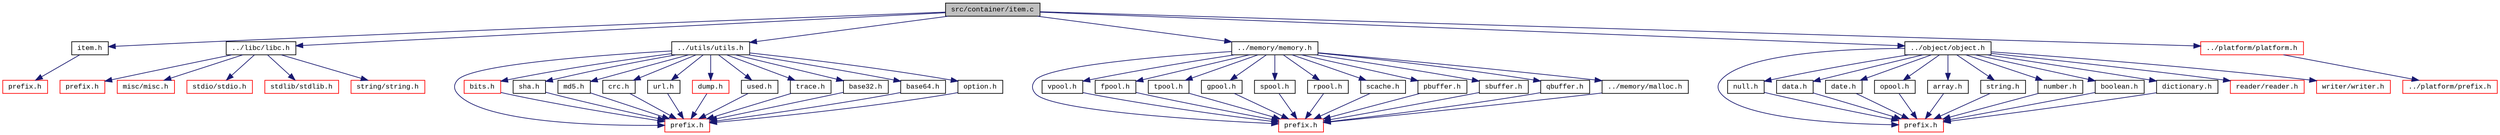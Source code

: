 digraph "src/container/item.c"
{
  edge [fontname="CourierNew",fontsize="10",labelfontname="CourierNew",labelfontsize="10"];
  node [fontname="CourierNew",fontsize="10",shape=record];
  Node1 [label="src/container/item.c",height=0.2,width=0.4,color="black", fillcolor="grey75", style="filled" fontcolor="black"];
  Node1 -> Node2 [color="midnightblue",fontsize="10",style="solid",fontname="CourierNew"];
  Node2 [label="item.h",height=0.2,width=0.4,color="black", fillcolor="white", style="filled",URL="$df/d1f/item_8h.html"];
  Node2 -> Node3 [color="midnightblue",fontsize="10",style="solid",fontname="CourierNew"];
  Node3 [label="prefix.h",height=0.2,width=0.4,color="red", fillcolor="white", style="filled",URL="$d9/d38/container_2prefix_8h_source.html"];
  Node1 -> Node4 [color="midnightblue",fontsize="10",style="solid",fontname="CourierNew"];
  Node4 [label="../libc/libc.h",height=0.2,width=0.4,color="black", fillcolor="white", style="filled",URL="$db/dc8/libc_8h.html"];
  Node4 -> Node5 [color="midnightblue",fontsize="10",style="solid",fontname="CourierNew"];
  Node5 [label="prefix.h",height=0.2,width=0.4,color="red", fillcolor="white", style="filled",URL="$d4/df0/libc_2prefix_8h_source.html"];
  Node4 -> Node6 [color="midnightblue",fontsize="10",style="solid",fontname="CourierNew"];
  Node6 [label="misc/misc.h",height=0.2,width=0.4,color="red", fillcolor="white", style="filled",URL="$d4/d08/misc_8h.html"];
  Node4 -> Node7 [color="midnightblue",fontsize="10",style="solid",fontname="CourierNew"];
  Node7 [label="stdio/stdio.h",height=0.2,width=0.4,color="red", fillcolor="white", style="filled",URL="$d6/dd1/stdio_8h.html"];
  Node4 -> Node8 [color="midnightblue",fontsize="10",style="solid",fontname="CourierNew"];
  Node8 [label="stdlib/stdlib.h",height=0.2,width=0.4,color="red", fillcolor="white", style="filled",URL="$dc/d9c/stdlib_8h.html"];
  Node4 -> Node9 [color="midnightblue",fontsize="10",style="solid",fontname="CourierNew"];
  Node9 [label="string/string.h",height=0.2,width=0.4,color="red", fillcolor="white", style="filled",URL="$da/d52/libc_2string_2string_8h_source.html"];
  Node1 -> Node10 [color="midnightblue",fontsize="10",style="solid",fontname="CourierNew"];
  Node10 [label="../utils/utils.h",height=0.2,width=0.4,color="black", fillcolor="white", style="filled",URL="$de/d2f/utils_2utils_8h_source.html"];
  Node10 -> Node11 [color="midnightblue",fontsize="10",style="solid",fontname="CourierNew"];
  Node11 [label="prefix.h",height=0.2,width=0.4,color="red", fillcolor="white", style="filled",URL="$de/d60/utils_2prefix_8h_source.html"];
  Node10 -> Node12 [color="midnightblue",fontsize="10",style="solid",fontname="CourierNew"];
  Node12 [label="bits.h",height=0.2,width=0.4,color="red", fillcolor="white", style="filled",URL="$df/db9/bits_8h_source.html"];
  Node12 -> Node11 [color="midnightblue",fontsize="10",style="solid",fontname="CourierNew"];
  Node10 -> Node13 [color="midnightblue",fontsize="10",style="solid",fontname="CourierNew"];
  Node13 [label="sha.h",height=0.2,width=0.4,color="black", fillcolor="white", style="filled",URL="$d9/d61/sha_8h.html"];
  Node13 -> Node11 [color="midnightblue",fontsize="10",style="solid",fontname="CourierNew"];
  Node10 -> Node14 [color="midnightblue",fontsize="10",style="solid",fontname="CourierNew"];
  Node14 [label="md5.h",height=0.2,width=0.4,color="black", fillcolor="white", style="filled",URL="$da/db0/md5_8h.html"];
  Node14 -> Node11 [color="midnightblue",fontsize="10",style="solid",fontname="CourierNew"];
  Node10 -> Node15 [color="midnightblue",fontsize="10",style="solid",fontname="CourierNew"];
  Node15 [label="crc.h",height=0.2,width=0.4,color="black", fillcolor="white", style="filled",URL="$dc/de6/crc_8h_source.html"];
  Node15 -> Node11 [color="midnightblue",fontsize="10",style="solid",fontname="CourierNew"];
  Node10 -> Node16 [color="midnightblue",fontsize="10",style="solid",fontname="CourierNew"];
  Node16 [label="url.h",height=0.2,width=0.4,color="black", fillcolor="white", style="filled",URL="$de/d6c/utils_2url_8h_source.html"];
  Node16 -> Node11 [color="midnightblue",fontsize="10",style="solid",fontname="CourierNew"];
  Node10 -> Node17 [color="midnightblue",fontsize="10",style="solid",fontname="CourierNew"];
  Node17 [label="dump.h",height=0.2,width=0.4,color="red", fillcolor="white", style="filled",URL="$d5/de5/dump_8h.html"];
  Node17 -> Node11 [color="midnightblue",fontsize="10",style="solid",fontname="CourierNew"];
  Node10 -> Node18 [color="midnightblue",fontsize="10",style="solid",fontname="CourierNew"];
  Node18 [label="used.h",height=0.2,width=0.4,color="black", fillcolor="white", style="filled",URL="$d4/d2b/used_8h.html"];
  Node18 -> Node11 [color="midnightblue",fontsize="10",style="solid",fontname="CourierNew"];
  Node10 -> Node19 [color="midnightblue",fontsize="10",style="solid",fontname="CourierNew"];
  Node19 [label="trace.h",height=0.2,width=0.4,color="black", fillcolor="white", style="filled",URL="$da/d18/utils_2trace_8h_source.html"];
  Node19 -> Node11 [color="midnightblue",fontsize="10",style="solid",fontname="CourierNew"];
  Node10 -> Node20 [color="midnightblue",fontsize="10",style="solid",fontname="CourierNew"];
  Node20 [label="base32.h",height=0.2,width=0.4,color="black", fillcolor="white", style="filled",URL="$d8/d33/base32_8h.html"];
  Node20 -> Node11 [color="midnightblue",fontsize="10",style="solid",fontname="CourierNew"];
  Node10 -> Node21 [color="midnightblue",fontsize="10",style="solid",fontname="CourierNew"];
  Node21 [label="base64.h",height=0.2,width=0.4,color="black", fillcolor="white", style="filled",URL="$d2/d6f/base64_8h_source.html"];
  Node21 -> Node11 [color="midnightblue",fontsize="10",style="solid",fontname="CourierNew"];
  Node10 -> Node22 [color="midnightblue",fontsize="10",style="solid",fontname="CourierNew"];
  Node22 [label="option.h",height=0.2,width=0.4,color="black", fillcolor="white", style="filled",URL="$db/db8/option_8h.html"];
  Node22 -> Node11 [color="midnightblue",fontsize="10",style="solid",fontname="CourierNew"];
  Node1 -> Node23 [color="midnightblue",fontsize="10",style="solid",fontname="CourierNew"];
  Node23 [label="../memory/memory.h",height=0.2,width=0.4,color="black", fillcolor="white", style="filled",URL="$dc/d18/memory_8h.html"];
  Node23 -> Node24 [color="midnightblue",fontsize="10",style="solid",fontname="CourierNew"];
  Node24 [label="prefix.h",height=0.2,width=0.4,color="red", fillcolor="white", style="filled",URL="$d0/dad/memory_2prefix_8h_source.html"];
  Node23 -> Node25 [color="midnightblue",fontsize="10",style="solid",fontname="CourierNew"];
  Node25 [label="vpool.h",height=0.2,width=0.4,color="black", fillcolor="white", style="filled",URL="$d4/d83/vpool_8h.html"];
  Node25 -> Node24 [color="midnightblue",fontsize="10",style="solid",fontname="CourierNew"];
  Node23 -> Node26 [color="midnightblue",fontsize="10",style="solid",fontname="CourierNew"];
  Node26 [label="fpool.h",height=0.2,width=0.4,color="black", fillcolor="white", style="filled",URL="$d6/dec/fpool_8h.html"];
  Node26 -> Node24 [color="midnightblue",fontsize="10",style="solid",fontname="CourierNew"];
  Node23 -> Node27 [color="midnightblue",fontsize="10",style="solid",fontname="CourierNew"];
  Node27 [label="tpool.h",height=0.2,width=0.4,color="black", fillcolor="white", style="filled",URL="$df/d05/tpool_8h.html"];
  Node27 -> Node24 [color="midnightblue",fontsize="10",style="solid",fontname="CourierNew"];
  Node23 -> Node28 [color="midnightblue",fontsize="10",style="solid",fontname="CourierNew"];
  Node28 [label="gpool.h",height=0.2,width=0.4,color="black", fillcolor="white", style="filled",URL="$d4/d3a/gpool_8h.html"];
  Node28 -> Node24 [color="midnightblue",fontsize="10",style="solid",fontname="CourierNew"];
  Node23 -> Node29 [color="midnightblue",fontsize="10",style="solid",fontname="CourierNew"];
  Node29 [label="spool.h",height=0.2,width=0.4,color="black", fillcolor="white", style="filled",URL="$d7/d0c/spool_8h.html"];
  Node29 -> Node24 [color="midnightblue",fontsize="10",style="solid",fontname="CourierNew"];
  Node23 -> Node30 [color="midnightblue",fontsize="10",style="solid",fontname="CourierNew"];
  Node30 [label="rpool.h",height=0.2,width=0.4,color="black", fillcolor="white", style="filled",URL="$d6/da1/rpool_8h.html"];
  Node30 -> Node24 [color="midnightblue",fontsize="10",style="solid",fontname="CourierNew"];
  Node23 -> Node31 [color="midnightblue",fontsize="10",style="solid",fontname="CourierNew"];
  Node31 [label="scache.h",height=0.2,width=0.4,color="black", fillcolor="white", style="filled",URL="$d6/d7c/scache_8h.html"];
  Node31 -> Node24 [color="midnightblue",fontsize="10",style="solid",fontname="CourierNew"];
  Node23 -> Node32 [color="midnightblue",fontsize="10",style="solid",fontname="CourierNew"];
  Node32 [label="pbuffer.h",height=0.2,width=0.4,color="black", fillcolor="white", style="filled",URL="$de/db7/pbuffer_8h.html"];
  Node32 -> Node24 [color="midnightblue",fontsize="10",style="solid",fontname="CourierNew"];
  Node23 -> Node33 [color="midnightblue",fontsize="10",style="solid",fontname="CourierNew"];
  Node33 [label="sbuffer.h",height=0.2,width=0.4,color="black", fillcolor="white", style="filled",URL="$de/d96/sbuffer_8h.html"];
  Node33 -> Node24 [color="midnightblue",fontsize="10",style="solid",fontname="CourierNew"];
  Node23 -> Node34 [color="midnightblue",fontsize="10",style="solid",fontname="CourierNew"];
  Node34 [label="qbuffer.h",height=0.2,width=0.4,color="black", fillcolor="white", style="filled",URL="$d3/d60/qbuffer_8h.html"];
  Node34 -> Node24 [color="midnightblue",fontsize="10",style="solid",fontname="CourierNew"];
  Node23 -> Node35 [color="midnightblue",fontsize="10",style="solid",fontname="CourierNew"];
  Node35 [label="../memory/malloc.h",height=0.2,width=0.4,color="black", fillcolor="white", style="filled",URL="$d1/dd8/memory_2malloc_8h_source.html"];
  Node35 -> Node24 [color="midnightblue",fontsize="10",style="solid",fontname="CourierNew"];
  Node1 -> Node36 [color="midnightblue",fontsize="10",style="solid",fontname="CourierNew"];
  Node36 [label="../object/object.h",height=0.2,width=0.4,color="black", fillcolor="white", style="filled",URL="$de/d10/object_8h.html"];
  Node36 -> Node37 [color="midnightblue",fontsize="10",style="solid",fontname="CourierNew"];
  Node37 [label="prefix.h",height=0.2,width=0.4,color="red", fillcolor="white", style="filled",URL="$d7/d74/object_2prefix_8h_source.html"];
  Node36 -> Node38 [color="midnightblue",fontsize="10",style="solid",fontname="CourierNew"];
  Node38 [label="null.h",height=0.2,width=0.4,color="black", fillcolor="white", style="filled",URL="$d5/d3a/null_8h.html"];
  Node38 -> Node37 [color="midnightblue",fontsize="10",style="solid",fontname="CourierNew"];
  Node36 -> Node39 [color="midnightblue",fontsize="10",style="solid",fontname="CourierNew"];
  Node39 [label="data.h",height=0.2,width=0.4,color="black", fillcolor="white", style="filled",URL="$d2/dbd/data_8h.html"];
  Node39 -> Node37 [color="midnightblue",fontsize="10",style="solid",fontname="CourierNew"];
  Node36 -> Node40 [color="midnightblue",fontsize="10",style="solid",fontname="CourierNew"];
  Node40 [label="date.h",height=0.2,width=0.4,color="black", fillcolor="white", style="filled",URL="$db/d96/date_8h.html"];
  Node40 -> Node37 [color="midnightblue",fontsize="10",style="solid",fontname="CourierNew"];
  Node36 -> Node41 [color="midnightblue",fontsize="10",style="solid",fontname="CourierNew"];
  Node41 [label="opool.h",height=0.2,width=0.4,color="black", fillcolor="white", style="filled",URL="$d0/d58/opool_8h.html"];
  Node41 -> Node37 [color="midnightblue",fontsize="10",style="solid",fontname="CourierNew"];
  Node36 -> Node42 [color="midnightblue",fontsize="10",style="solid",fontname="CourierNew"];
  Node42 [label="array.h",height=0.2,width=0.4,color="black", fillcolor="white", style="filled",URL="$db/d63/array_8h.html"];
  Node42 -> Node37 [color="midnightblue",fontsize="10",style="solid",fontname="CourierNew"];
  Node36 -> Node43 [color="midnightblue",fontsize="10",style="solid",fontname="CourierNew"];
  Node43 [label="string.h",height=0.2,width=0.4,color="black", fillcolor="white", style="filled",URL="$db/d9b/object_2string_8h_source.html"];
  Node43 -> Node37 [color="midnightblue",fontsize="10",style="solid",fontname="CourierNew"];
  Node36 -> Node44 [color="midnightblue",fontsize="10",style="solid",fontname="CourierNew"];
  Node44 [label="number.h",height=0.2,width=0.4,color="black", fillcolor="white", style="filled",URL="$d3/d22/number_8h.html"];
  Node44 -> Node37 [color="midnightblue",fontsize="10",style="solid",fontname="CourierNew"];
  Node36 -> Node45 [color="midnightblue",fontsize="10",style="solid",fontname="CourierNew"];
  Node45 [label="boolean.h",height=0.2,width=0.4,color="black", fillcolor="white", style="filled",URL="$d3/dd1/boolean_8h.html"];
  Node45 -> Node37 [color="midnightblue",fontsize="10",style="solid",fontname="CourierNew"];
  Node36 -> Node46 [color="midnightblue",fontsize="10",style="solid",fontname="CourierNew"];
  Node46 [label="dictionary.h",height=0.2,width=0.4,color="black", fillcolor="white", style="filled",URL="$d6/dfd/dictionary_8h.html"];
  Node46 -> Node37 [color="midnightblue",fontsize="10",style="solid",fontname="CourierNew"];
  Node36 -> Node47 [color="midnightblue",fontsize="10",style="solid",fontname="CourierNew"];
  Node47 [label="reader/reader.h",height=0.2,width=0.4,color="red", fillcolor="white", style="filled",URL="$de/dcd/object_2reader_2reader_8h_source.html"];
  Node36 -> Node48 [color="midnightblue",fontsize="10",style="solid",fontname="CourierNew"];
  Node48 [label="writer/writer.h",height=0.2,width=0.4,color="red", fillcolor="white", style="filled",URL="$d6/d64/object_2writer_2writer_8h_source.html"];
  Node1 -> Node49 [color="midnightblue",fontsize="10",style="solid",fontname="CourierNew"];
  Node49 [label="../platform/platform.h",height=0.2,width=0.4,color="red", fillcolor="white", style="filled",URL="$de/d03/platform_8h.html"];
  Node49 -> Node50 [color="midnightblue",fontsize="10",style="solid",fontname="CourierNew"];
  Node50 [label="../platform/prefix.h",height=0.2,width=0.4,color="red", fillcolor="white", style="filled",URL="$db/dfa/platform_2prefix_8h_source.html"];
}
